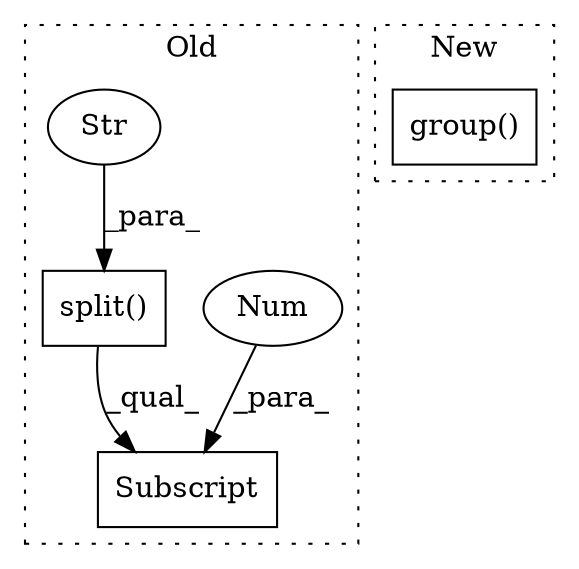 digraph G {
subgraph cluster0 {
1 [label="Subscript" a="63" s="1952,0" l="18,0" shape="box"];
3 [label="Num" a="76" s="1967" l="2" shape="ellipse"];
4 [label="split()" a="75" s="1952,1965" l="10,1" shape="box"];
5 [label="Str" a="66" s="1962" l="3" shape="ellipse"];
label = "Old";
style="dotted";
}
subgraph cluster1 {
2 [label="group()" a="75" s="1962" l="39" shape="box"];
label = "New";
style="dotted";
}
3 -> 1 [label="_para_"];
4 -> 1 [label="_qual_"];
5 -> 4 [label="_para_"];
}